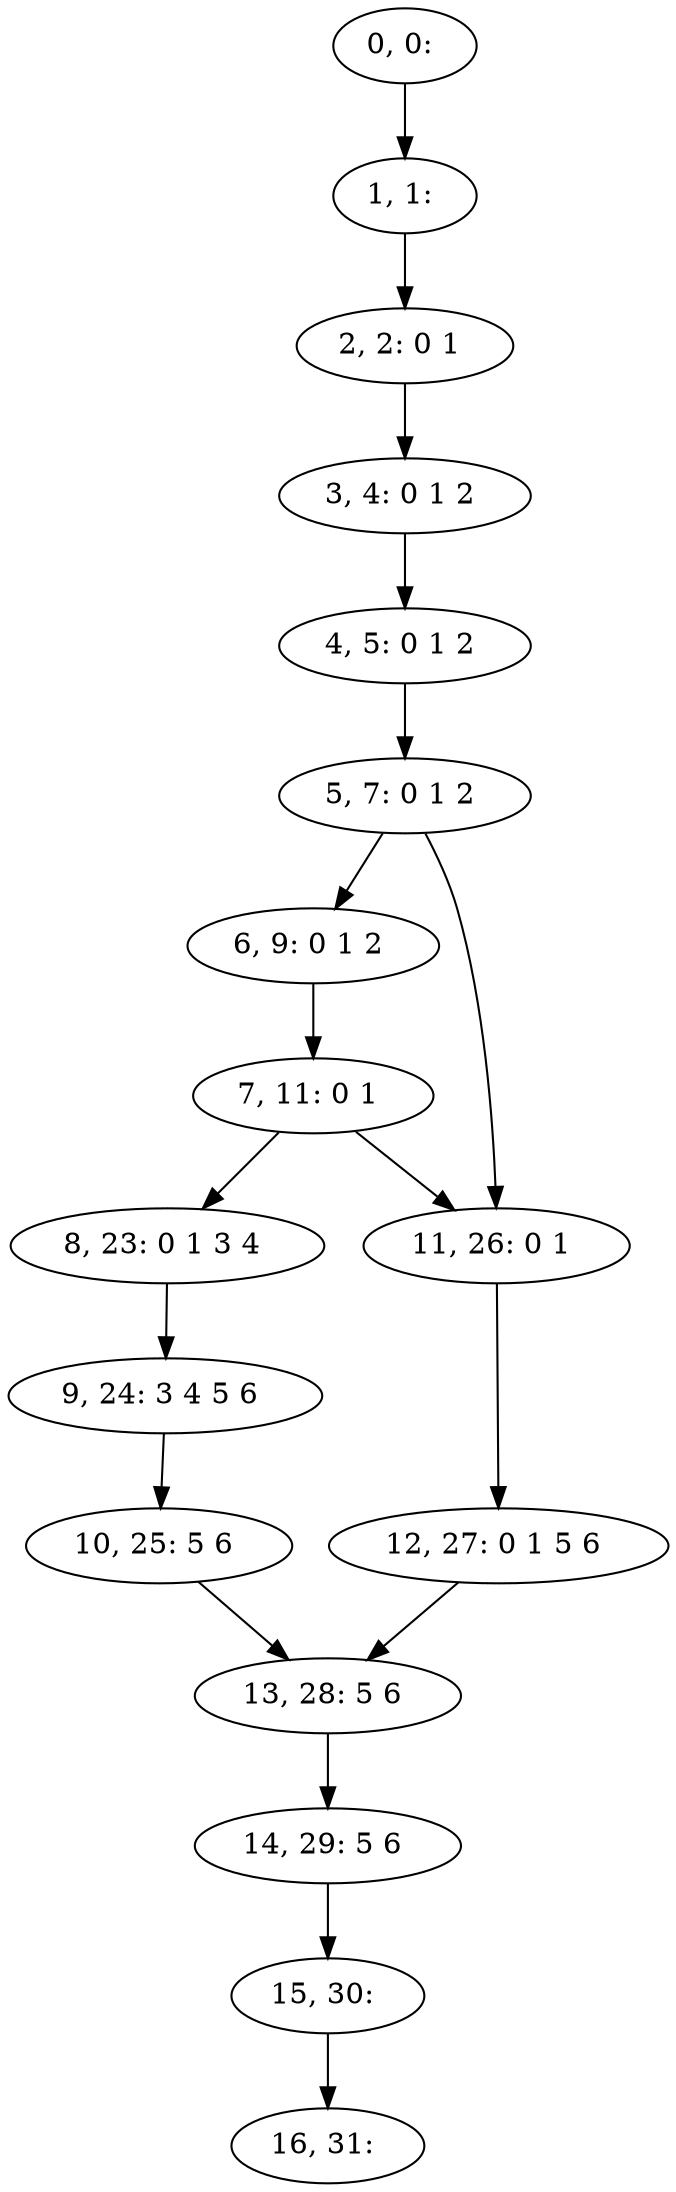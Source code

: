 digraph G {
0[label="0, 0: "];
1[label="1, 1: "];
2[label="2, 2: 0 1 "];
3[label="3, 4: 0 1 2 "];
4[label="4, 5: 0 1 2 "];
5[label="5, 7: 0 1 2 "];
6[label="6, 9: 0 1 2 "];
7[label="7, 11: 0 1 "];
8[label="8, 23: 0 1 3 4 "];
9[label="9, 24: 3 4 5 6 "];
10[label="10, 25: 5 6 "];
11[label="11, 26: 0 1 "];
12[label="12, 27: 0 1 5 6 "];
13[label="13, 28: 5 6 "];
14[label="14, 29: 5 6 "];
15[label="15, 30: "];
16[label="16, 31: "];
0->1 ;
1->2 ;
2->3 ;
3->4 ;
4->5 ;
5->6 ;
5->11 ;
6->7 ;
7->8 ;
7->11 ;
8->9 ;
9->10 ;
10->13 ;
11->12 ;
12->13 ;
13->14 ;
14->15 ;
15->16 ;
}
